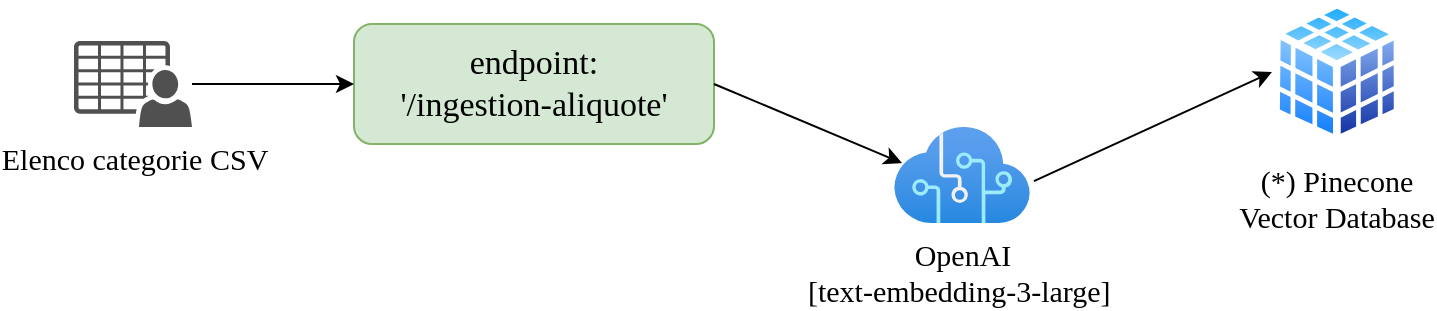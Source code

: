 <mxfile version="24.8.6" pages="3">
  <diagram name="Ingestion" id="m6JmGYp1XyEkPNe5IdxY">
    <mxGraphModel dx="1434" dy="738" grid="0" gridSize="10" guides="1" tooltips="1" connect="1" arrows="1" fold="1" page="1" pageScale="1" pageWidth="827" pageHeight="1169" math="0" shadow="0">
      <root>
        <mxCell id="0" />
        <mxCell id="1" parent="0" />
        <mxCell id="-UzfWRkVp_ODvTFuDkCL-1" value="&lt;font face=&quot;Comic Sans MS&quot;&gt;&lt;span style=&quot;font-size: 17px;&quot;&gt;endpoint:&lt;br&gt;&#39;/ingestion-aliquote&#39;&lt;/span&gt;&lt;/font&gt;" style="rounded=1;whiteSpace=wrap;html=1;fillColor=#d5e8d4;strokeColor=#82b366;" vertex="1" parent="1">
          <mxGeometry x="239" y="88" width="180" height="60" as="geometry" />
        </mxCell>
        <mxCell id="-UzfWRkVp_ODvTFuDkCL-2" value="&lt;font style=&quot;font-size: 15px;&quot;&gt;(*) Pinecone&lt;br&gt;Vector Database&lt;/font&gt;" style="image;aspect=fixed;perimeter=ellipsePerimeter;html=1;align=center;shadow=0;dashed=0;spacingTop=3;image=img/lib/active_directory/database_cube.svg;fontSize=15;fontFamily=Comic Sans MS;" vertex="1" parent="1">
          <mxGeometry x="698" y="76" width="64.8" height="72" as="geometry" />
        </mxCell>
        <mxCell id="-UzfWRkVp_ODvTFuDkCL-4" value="Elenco categorie CSV" style="sketch=0;pointerEvents=1;shadow=0;dashed=0;html=1;strokeColor=none;fillColor=#505050;labelPosition=center;verticalLabelPosition=bottom;verticalAlign=top;outlineConnect=0;align=center;shape=mxgraph.office.users.csv_file;fontSize=15;fontFamily=Comic Sans MS;" vertex="1" parent="1">
          <mxGeometry x="99" y="96.5" width="59" height="43" as="geometry" />
        </mxCell>
        <mxCell id="-UzfWRkVp_ODvTFuDkCL-5" value="" style="endArrow=classic;html=1;rounded=0;entryX=0;entryY=0.5;entryDx=0;entryDy=0;" edge="1" parent="1" source="-UzfWRkVp_ODvTFuDkCL-4" target="-UzfWRkVp_ODvTFuDkCL-1">
          <mxGeometry width="50" height="50" relative="1" as="geometry">
            <mxPoint x="339" y="406.5" as="sourcePoint" />
            <mxPoint x="389" y="356.5" as="targetPoint" />
          </mxGeometry>
        </mxCell>
        <mxCell id="-UzfWRkVp_ODvTFuDkCL-6" value="OpenAI&lt;br&gt;[text-embedding-3-large]&amp;nbsp;" style="image;aspect=fixed;html=1;points=[];align=center;fontSize=15;image=img/lib/azure2/ai_machine_learning/Cognitive_Services.svg;fontFamily=Comic Sans MS;" vertex="1" parent="1">
          <mxGeometry x="509" y="139.5" width="68" height="48" as="geometry" />
        </mxCell>
        <mxCell id="-UzfWRkVp_ODvTFuDkCL-7" value="" style="endArrow=classic;html=1;rounded=0;exitX=1;exitY=0.5;exitDx=0;exitDy=0;entryX=0.059;entryY=0.375;entryDx=0;entryDy=0;entryPerimeter=0;" edge="1" parent="1" source="-UzfWRkVp_ODvTFuDkCL-1" target="-UzfWRkVp_ODvTFuDkCL-6">
          <mxGeometry width="50" height="50" relative="1" as="geometry">
            <mxPoint x="599" y="406.5" as="sourcePoint" />
            <mxPoint x="649" y="356.5" as="targetPoint" />
          </mxGeometry>
        </mxCell>
        <mxCell id="-UzfWRkVp_ODvTFuDkCL-8" value="" style="endArrow=classic;html=1;rounded=0;exitX=1.029;exitY=0.563;exitDx=0;exitDy=0;exitPerimeter=0;entryX=0;entryY=0.5;entryDx=0;entryDy=0;" edge="1" parent="1" source="-UzfWRkVp_ODvTFuDkCL-6" target="-UzfWRkVp_ODvTFuDkCL-2">
          <mxGeometry width="50" height="50" relative="1" as="geometry">
            <mxPoint x="599" y="406.5" as="sourcePoint" />
            <mxPoint x="649" y="356.5" as="targetPoint" />
          </mxGeometry>
        </mxCell>
      </root>
    </mxGraphModel>
  </diagram>
  <diagram id="6ymx0FcLVz9s2ab4wnKk" name="Estrazione">
    <mxGraphModel dx="1509" dy="777" grid="0" gridSize="10" guides="1" tooltips="1" connect="1" arrows="1" fold="1" page="1" pageScale="1" pageWidth="827" pageHeight="1169" math="0" shadow="0">
      <root>
        <mxCell id="0" />
        <mxCell id="1" parent="0" />
        <mxCell id="yusiEZA1E2lj0cyV9SuK-3" value="Delibera comunale PDF" style="dashed=0;outlineConnect=0;html=1;align=center;labelPosition=center;verticalLabelPosition=bottom;verticalAlign=top;shape=mxgraph.webicons.adobe_pdf;fillColor=#F40C0C;gradientColor=#610603;fontSize=15;fontFamily=Comic Sans MS;" vertex="1" parent="1">
          <mxGeometry x="61" y="39.8" width="51.4" height="52.4" as="geometry" />
        </mxCell>
        <mxCell id="yusiEZA1E2lj0cyV9SuK-4" value="&lt;font face=&quot;Comic Sans MS&quot;&gt;&lt;span style=&quot;font-size: 17px;&quot;&gt;endpoint:&lt;/span&gt;&lt;br&gt;&lt;span style=&quot;font-size: 17px;&quot;&gt;&#39;/estrazione_aliquote_ep&#39;&lt;/span&gt;&lt;/font&gt;" style="rounded=1;whiteSpace=wrap;html=1;fillColor=#d5e8d4;strokeColor=#82b366;" vertex="1" parent="1">
          <mxGeometry x="201" y="36" width="220" height="60" as="geometry" />
        </mxCell>
        <mxCell id="yusiEZA1E2lj0cyV9SuK-5" value="" style="endArrow=classic;html=1;rounded=0;entryX=0;entryY=0.5;entryDx=0;entryDy=0;" edge="1" parent="1" target="yusiEZA1E2lj0cyV9SuK-4" source="yusiEZA1E2lj0cyV9SuK-3">
          <mxGeometry width="50" height="50" relative="1" as="geometry">
            <mxPoint x="91" y="65.8" as="sourcePoint" />
            <mxPoint x="601" y="-30.2" as="targetPoint" />
          </mxGeometry>
        </mxCell>
        <mxCell id="yusiEZA1E2lj0cyV9SuK-6" value="" style="endArrow=classic;html=1;rounded=0;exitX=1;exitY=0.5;exitDx=0;exitDy=0;entryX=0.059;entryY=0.496;entryDx=0;entryDy=0;entryPerimeter=0;" edge="1" parent="1" source="yusiEZA1E2lj0cyV9SuK-4" target="yusiEZA1E2lj0cyV9SuK-18">
          <mxGeometry width="50" height="50" relative="1" as="geometry">
            <mxPoint x="551" y="19.8" as="sourcePoint" />
            <mxPoint x="601" y="-30.2" as="targetPoint" />
          </mxGeometry>
        </mxCell>
        <mxCell id="yusiEZA1E2lj0cyV9SuK-7" value="" style="endArrow=classic;html=1;rounded=0;entryX=0;entryY=0.5;entryDx=0;entryDy=0;" edge="1" parent="1" source="yusiEZA1E2lj0cyV9SuK-18" target="yusiEZA1E2lj0cyV9SuK-19">
          <mxGeometry width="50" height="50" relative="1" as="geometry">
            <mxPoint x="541" y="73.8" as="sourcePoint" />
            <mxPoint x="631" y="65.8" as="targetPoint" />
          </mxGeometry>
        </mxCell>
        <mxCell id="yusiEZA1E2lj0cyV9SuK-17" value="" style="endArrow=classic;html=1;rounded=0;entryX=-0.007;entryY=0.433;entryDx=0;entryDy=0;entryPerimeter=0;" edge="1" parent="1" target="yusiEZA1E2lj0cyV9SuK-18">
          <mxGeometry width="50" height="50" relative="1" as="geometry">
            <mxPoint x="541" y="73.8" as="sourcePoint" />
            <mxPoint x="637" y="73.8" as="targetPoint" />
          </mxGeometry>
        </mxCell>
        <mxCell id="yusiEZA1E2lj0cyV9SuK-18" value="OpenAI&lt;br&gt;[gpt-4o-mini]" style="image;aspect=fixed;html=1;points=[];align=center;fontSize=15;image=img/lib/azure2/ai_machine_learning/Cognitive_Services.svg;fontFamily=Comic Sans MS;" vertex="1" parent="1">
          <mxGeometry x="501" y="42" width="68" height="48" as="geometry" />
        </mxCell>
        <mxCell id="yusiEZA1E2lj0cyV9SuK-19" value="&lt;span style=&quot;font-size: 15px; background-color: rgb(251, 251, 251);&quot;&gt;Risultato:&lt;br&gt;Delibera in formato json&lt;/span&gt;" style="shape=image;html=1;verticalAlign=top;verticalLabelPosition=bottom;labelBackgroundColor=#ffffff;imageAspect=0;aspect=fixed;image=https://cdn1.iconfinder.com/data/icons/bootstrap-vol-3/16/filetype-json-128.png;fontFamily=Comic Sans MS;" vertex="1" parent="1">
          <mxGeometry x="671" y="42" width="48" height="48" as="geometry" />
        </mxCell>
        <mxCell id="nbvVQ1OJb4AoP3gJ0L0j-1" value="&lt;span style=&quot;color: rgba(0, 0, 0, 0); font-family: monospace; font-size: 0px; text-align: start;&quot;&gt;%3CmxGraphModel%3E%3Croot%3E%3CmxCell%20id%3D%220%22%2F%3E%3CmxCell%20id%3D%221%22%20parent%3D%220%22%2F%3E%3CmxCell%20id%3D%222%22%20value%3D%22%26lt%3Bspan%20style%3D%26quot%3Bfont-size%3A%2015px%3B%26quot%3B%26gt%3BRisultato%20in%20formato%20json%26lt%3B%2Fspan%26gt%3B%22%20style%3D%22text%3Bhtml%3D1%3Balign%3Dcenter%3BverticalAlign%3Dmiddle%3Bresizable%3D0%3Bpoints%3D%5B%5D%3Bautosize%3D1%3BstrokeColor%3Dnone%3BfillColor%3Dnone%3B%22%20vertex%3D%221%22%20parent%3D%221%22%3E%3CmxGeometry%20x%3D%2240%22%20y%3D%22850%22%20width%3D%22180%22%20height%3D%2230%22%20as%3D%22geometry%22%2F%3E%3C%2FmxCell%3E%3C%2Froot%3E%3C%2FmxGraphModel%3E&lt;/span&gt;" style="dashed=0;outlineConnect=0;html=1;align=center;labelPosition=center;verticalLabelPosition=bottom;verticalAlign=top;shape=mxgraph.webicons.json;gradientColor=#DFDEDE" vertex="1" parent="1">
          <mxGeometry x="129" y="139.8" width="72" height="70" as="geometry" />
        </mxCell>
        <mxCell id="nbvVQ1OJb4AoP3gJ0L0j-2" value="Risultato:" style="text;html=1;align=center;verticalAlign=middle;resizable=0;points=[];autosize=1;strokeColor=none;fillColor=none;fontFamily=Comic Sans MS;fontSize=15;" vertex="1" parent="1">
          <mxGeometry x="31" y="179.8" width="90" height="30" as="geometry" />
        </mxCell>
        <mxCell id="nbvVQ1OJb4AoP3gJ0L0j-3" value="" style="rounded=0;whiteSpace=wrap;html=1;fillColor=#fff2cc;strokeColor=#d6b656;" vertex="1" parent="1">
          <mxGeometry x="41" y="220.8" width="190" height="249" as="geometry" />
        </mxCell>
        <mxCell id="nbvVQ1OJb4AoP3gJ0L0j-4" value="&lt;font face=&quot;Courier New&quot; style=&quot;font-size: 15px;&quot;&gt;&quot;Comune&quot;:&lt;/font&gt;" style="text;html=1;align=left;verticalAlign=middle;resizable=0;points=[];autosize=1;strokeColor=none;fillColor=none;fontStyle=1;fontSize=15;" vertex="1" parent="1">
          <mxGeometry x="51" y="230.8" width="100" height="30" as="geometry" />
        </mxCell>
        <mxCell id="nbvVQ1OJb4AoP3gJ0L0j-5" value="&lt;font face=&quot;Courier New&quot; style=&quot;font-size: 15px;&quot;&gt;&quot;Data&quot;:&lt;/font&gt;" style="text;html=1;align=left;verticalAlign=middle;resizable=0;points=[];autosize=1;strokeColor=none;fillColor=none;fontStyle=1;fontSize=15;" vertex="1" parent="1">
          <mxGeometry x="51" y="260.8" width="90" height="30" as="geometry" />
        </mxCell>
        <mxCell id="nbvVQ1OJb4AoP3gJ0L0j-6" value="&lt;font face=&quot;Courier New&quot; style=&quot;font-size: 15px;&quot;&gt;&quot;Aliquote&quot;: [&lt;/font&gt;" style="text;html=1;align=left;verticalAlign=middle;resizable=0;points=[];autosize=1;strokeColor=none;fillColor=none;fontStyle=1;fontSize=15;" vertex="1" parent="1">
          <mxGeometry x="51" y="290.8" width="140" height="30" as="geometry" />
        </mxCell>
        <mxCell id="nbvVQ1OJb4AoP3gJ0L0j-7" value="&lt;font face=&quot;Courier New&quot; style=&quot;font-size: 15px;&quot;&gt;]&lt;/font&gt;" style="text;html=1;align=left;verticalAlign=middle;resizable=0;points=[];autosize=1;strokeColor=none;fillColor=none;fontStyle=1;fontSize=15;" vertex="1" parent="1">
          <mxGeometry x="51" y="430.8" width="30" height="30" as="geometry" />
        </mxCell>
        <mxCell id="nbvVQ1OJb4AoP3gJ0L0j-8" value="&lt;font face=&quot;Courier New&quot; style=&quot;font-size: 15px;&quot;&gt;{&lt;/font&gt;" style="text;html=1;align=left;verticalAlign=middle;resizable=0;points=[];autosize=1;strokeColor=none;fillColor=none;fontStyle=1;fontSize=15;" vertex="1" parent="1">
          <mxGeometry x="67" y="320.8" width="30" height="30" as="geometry" />
        </mxCell>
        <mxCell id="nbvVQ1OJb4AoP3gJ0L0j-9" value="&lt;font face=&quot;Courier New&quot; style=&quot;font-size: 15px;&quot;&gt;},......&lt;/font&gt;" style="text;html=1;align=left;verticalAlign=middle;resizable=0;points=[];autosize=1;strokeColor=none;fillColor=none;fontStyle=1;fontSize=15;" vertex="1" parent="1">
          <mxGeometry x="67" y="400.8" width="100" height="30" as="geometry" />
        </mxCell>
        <mxCell id="nbvVQ1OJb4AoP3gJ0L0j-10" value="&lt;font face=&quot;Courier New&quot; style=&quot;font-size: 15px;&quot;&gt;&quot;Valore&quot;: ,&lt;/font&gt;" style="text;html=1;align=left;verticalAlign=middle;resizable=0;points=[];autosize=1;strokeColor=none;fillColor=none;fontStyle=1;fontSize=15;" vertex="1" parent="1">
          <mxGeometry x="77" y="340.8" width="120" height="30" as="geometry" />
        </mxCell>
        <mxCell id="nbvVQ1OJb4AoP3gJ0L0j-11" value="&lt;font face=&quot;Courier New&quot; style=&quot;font-size: 15px;&quot;&gt;&quot;Descrizione&quot;: ,&lt;/font&gt;" style="text;html=1;align=left;verticalAlign=middle;resizable=0;points=[];autosize=1;strokeColor=none;fillColor=none;fontStyle=1;fontSize=15;" vertex="1" parent="1">
          <mxGeometry x="77" y="370.8" width="170" height="30" as="geometry" />
        </mxCell>
      </root>
    </mxGraphModel>
  </diagram>
  <diagram id="Zv0uenaiS-gVsX_S4fQL" name="Classificazione">
    <mxGraphModel dx="1434" dy="738" grid="0" gridSize="10" guides="1" tooltips="1" connect="1" arrows="1" fold="1" page="1" pageScale="1" pageWidth="827" pageHeight="1169" math="0" shadow="0">
      <root>
        <mxCell id="0" />
        <mxCell id="1" parent="0" />
        <mxCell id="7htAbdXN-yCOujHd_1re-3" value="&lt;font face=&quot;Comic Sans MS&quot;&gt;&lt;span style=&quot;font-size: 17px;&quot;&gt;endpoint:&lt;/span&gt;&lt;br&gt;&lt;span style=&quot;font-size: 17px;&quot;&gt;&#39;/classificazione_aliquote_ep&#39;&lt;/span&gt;&lt;/font&gt;" style="rounded=1;whiteSpace=wrap;html=1;fillColor=#d5e8d4;strokeColor=#82b366;" vertex="1" parent="1">
          <mxGeometry x="15" y="154" width="261" height="60" as="geometry" />
        </mxCell>
        <mxCell id="7htAbdXN-yCOujHd_1re-4" value="&lt;font style=&quot;font-size: 14px;&quot;&gt;(*)&amp;nbsp;Pinecone Vector DB&lt;/font&gt;&lt;div style=&quot;font-size: 14px;&quot;&gt;&lt;font style=&quot;font-size: 14px;&quot;&gt;creato da&amp;nbsp;&lt;br style=&quot;font-size: 14px;&quot;&gt;&lt;/font&gt;&lt;span style=&quot;text-wrap-mode: wrap; background-color: rgb(251, 251, 251); font-size: 14px;&quot;&gt;&lt;font style=&quot;font-size: 14px;&quot;&gt;&lt;b style=&quot;font-size: 14px;&quot;&gt;ingestion-aliquote&lt;/b&gt;&lt;/font&gt;&lt;/span&gt;&lt;/div&gt;" style="image;aspect=fixed;perimeter=ellipsePerimeter;html=1;align=center;shadow=0;dashed=0;spacingTop=3;image=img/lib/active_directory/database_cube.svg;fontSize=14;fontFamily=Comic Sans MS;" vertex="1" parent="1">
          <mxGeometry x="400" y="288" width="64.8" height="72" as="geometry" />
        </mxCell>
        <mxCell id="7htAbdXN-yCOujHd_1re-5" value="OpenAI&lt;br&gt;[text-embedding-3-large]&amp;nbsp;" style="image;aspect=fixed;html=1;points=[];align=center;fontSize=15;image=img/lib/azure2/ai_machine_learning/Cognitive_Services.svg;fontFamily=Comic Sans MS;" vertex="1" parent="1">
          <mxGeometry x="78.6" y="300" width="68" height="48" as="geometry" />
        </mxCell>
        <mxCell id="7htAbdXN-yCOujHd_1re-9" value="OpenAI&lt;br&gt;[gpt-4o-mini]" style="image;aspect=fixed;html=1;points=[];align=center;fontSize=15;image=img/lib/azure2/ai_machine_learning/Cognitive_Services.svg;fontFamily=Comic Sans MS;" vertex="1" parent="1">
          <mxGeometry x="78.6" y="463.5" width="68" height="48" as="geometry" />
        </mxCell>
        <mxCell id="7htAbdXN-yCOujHd_1re-11" value="&lt;font face=&quot;Comic Sans MS&quot; style=&quot;font-size: 14px;&quot;&gt;&lt;b&gt;RAG&lt;/b&gt;:&amp;nbsp;&lt;/font&gt;&lt;span style=&quot;font-family: &amp;quot;Comic Sans MS&amp;quot;;&quot;&gt;per ogni aliquota della delibera&lt;br&gt;&lt;/span&gt;&lt;font face=&quot;Comic Sans MS&quot; style=&quot;font-size: 14px;&quot;&gt;recupera elenco di &quot;&lt;/font&gt;&lt;b style=&quot;font-family: &amp;quot;Comic Sans MS&amp;quot;; background-color: initial;&quot;&gt;Matches&lt;/b&gt;&lt;span style=&quot;font-family: &amp;quot;Comic Sans MS&amp;quot;; background-color: initial;&quot;&gt;&quot;&lt;/span&gt;&lt;span style=&quot;font-family: &amp;quot;Comic Sans MS&amp;quot;; background-color: initial;&quot;&gt;&amp;nbsp;&lt;/span&gt;" style="text;html=1;align=left;verticalAlign=middle;resizable=0;points=[];autosize=1;strokeColor=none;fillColor=none;fontSize=14;" vertex="1" parent="1">
          <mxGeometry x="158.6" y="269" width="260" height="50" as="geometry" />
        </mxCell>
        <mxCell id="7htAbdXN-yCOujHd_1re-12" value="" style="rounded=0;whiteSpace=wrap;html=1;fillColor=#fff2cc;strokeColor=#d6b656;" vertex="1" parent="1">
          <mxGeometry x="530" y="120" width="282" height="652" as="geometry" />
        </mxCell>
        <mxCell id="7htAbdXN-yCOujHd_1re-13" value="R&lt;span style=&quot;background-color: initial;&quot;&gt;isultato&lt;/span&gt;" style="dashed=0;outlineConnect=0;html=1;align=center;labelPosition=center;verticalLabelPosition=bottom;verticalAlign=top;shape=mxgraph.webicons.json;gradientColor=#DFDEDE;fontSize=15;fontFamily=Comic Sans MS;" vertex="1" parent="1">
          <mxGeometry x="75.0" y="622.5" width="70" height="68" as="geometry" />
        </mxCell>
        <mxCell id="7htAbdXN-yCOujHd_1re-14" value="" style="endArrow=classic;html=1;rounded=0;" edge="1" parent="1" target="7htAbdXN-yCOujHd_1re-9">
          <mxGeometry width="50" height="50" relative="1" as="geometry">
            <mxPoint x="113" y="390" as="sourcePoint" />
            <mxPoint x="318.2" y="589.498" as="targetPoint" />
          </mxGeometry>
        </mxCell>
        <mxCell id="7htAbdXN-yCOujHd_1re-15" value="&lt;span style=&quot;color: rgba(0, 0, 0, 0); font-family: monospace; font-size: 0px; text-align: start;&quot;&gt;%3CmxGraphModel%3E%3Croot%3E%3CmxCell%20id%3D%220%22%2F%3E%3CmxCell%20id%3D%221%22%20parent%3D%220%22%2F%3E%3CmxCell%20id%3D%222%22%20value%3D%22%26lt%3Bspan%20style%3D%26quot%3Bfont-size%3A%2015px%3B%26quot%3B%26gt%3BRisultato%20in%20formato%20json%26lt%3B%2Fspan%26gt%3B%22%20style%3D%22text%3Bhtml%3D1%3Balign%3Dcenter%3BverticalAlign%3Dmiddle%3Bresizable%3D0%3Bpoints%3D%5B%5D%3Bautosize%3D1%3BstrokeColor%3Dnone%3BfillColor%3Dnone%3B%22%20vertex%3D%221%22%20parent%3D%221%22%3E%3CmxGeometry%20x%3D%2240%22%20y%3D%22850%22%20width%3D%22180%22%20height%3D%2230%22%20as%3D%22geometry%22%2F%3E%3C%2FmxCell%3E%3C%2Froot%3E%3C%2FmxGraphModel%3E&lt;/span&gt;" style="dashed=0;outlineConnect=0;html=1;align=center;labelPosition=center;verticalLabelPosition=bottom;verticalAlign=top;shape=mxgraph.webicons.json;gradientColor=#DFDEDE" vertex="1" parent="1">
          <mxGeometry x="611" y="62" width="54" height="48" as="geometry" />
        </mxCell>
        <mxCell id="7htAbdXN-yCOujHd_1re-16" value="Risultato:" style="text;html=1;align=center;verticalAlign=middle;resizable=0;points=[];autosize=1;strokeColor=none;fillColor=none;fontFamily=Comic Sans MS;fontSize=15;" vertex="1" parent="1">
          <mxGeometry x="522" y="80" width="90" height="30" as="geometry" />
        </mxCell>
        <mxCell id="kX3afe5S1jeDLR4MLVPp-1" value="&lt;font face=&quot;Courier New&quot;&gt;[&lt;/font&gt;" style="text;html=1;align=left;verticalAlign=middle;resizable=0;points=[];autosize=1;strokeColor=none;fillColor=none;fontStyle=1" vertex="1" parent="1">
          <mxGeometry x="532" y="120" width="30" height="30" as="geometry" />
        </mxCell>
        <mxCell id="QCBDvXv3Vac5M-fjnHUn-1" value="&lt;font face=&quot;Courier New&quot;&gt;&quot;Aliquota&quot;: {&lt;/font&gt;" style="text;html=1;align=left;verticalAlign=middle;resizable=0;points=[];autosize=1;strokeColor=none;fillColor=none;fontStyle=1" vertex="1" parent="1">
          <mxGeometry x="567" y="172" width="120" height="30" as="geometry" />
        </mxCell>
        <mxCell id="RyWkS8wVU2BMj3JUCF58-1" value="&lt;font face=&quot;Courier New&quot;&gt;{&lt;/font&gt;" style="text;html=1;align=left;verticalAlign=middle;resizable=0;points=[];autosize=1;strokeColor=none;fillColor=none;fontStyle=1" vertex="1" parent="1">
          <mxGeometry x="551" y="150" width="30" height="30" as="geometry" />
        </mxCell>
        <mxCell id="KCoEBGkounyTyU3-b22a-1" value="&lt;font face=&quot;Courier New&quot;&gt;},&lt;/font&gt;" style="text;html=1;align=left;verticalAlign=middle;resizable=0;points=[];autosize=1;strokeColor=none;fillColor=none;fontStyle=1" vertex="1" parent="1">
          <mxGeometry x="572" y="262" width="40" height="30" as="geometry" />
        </mxCell>
        <mxCell id="KCoEBGkounyTyU3-b22a-2" value="&lt;font face=&quot;Courier New&quot;&gt;&quot;Valore&quot;: ,&lt;/font&gt;" style="text;html=1;align=left;verticalAlign=middle;resizable=0;points=[];autosize=1;strokeColor=none;fillColor=none;fontStyle=1" vertex="1" parent="1">
          <mxGeometry x="582" y="202" width="100" height="30" as="geometry" />
        </mxCell>
        <mxCell id="KCoEBGkounyTyU3-b22a-3" value="&lt;font face=&quot;Courier New&quot;&gt;&quot;Descrizione&quot;: ,&lt;/font&gt;" style="text;html=1;align=left;verticalAlign=middle;resizable=0;points=[];autosize=1;strokeColor=none;fillColor=none;fontStyle=1" vertex="1" parent="1">
          <mxGeometry x="582" y="232" width="140" height="30" as="geometry" />
        </mxCell>
        <mxCell id="n7HKFeS4TmHwrPUyCCHT-1" value="&lt;font face=&quot;Courier New&quot;&gt;&quot;Matches&quot;: [&lt;/font&gt;" style="text;html=1;align=left;verticalAlign=middle;resizable=0;points=[];autosize=1;strokeColor=none;fillColor=none;fontStyle=1" vertex="1" parent="1">
          <mxGeometry x="567" y="302" width="110" height="30" as="geometry" />
        </mxCell>
        <mxCell id="n7HKFeS4TmHwrPUyCCHT-2" value="&lt;font face=&quot;Courier New&quot;&gt;{&lt;/font&gt;" style="text;html=1;align=left;verticalAlign=middle;resizable=0;points=[];autosize=1;strokeColor=none;fillColor=none;fontStyle=1" vertex="1" parent="1">
          <mxGeometry x="581" y="332" width="30" height="30" as="geometry" />
        </mxCell>
        <mxCell id="n7HKFeS4TmHwrPUyCCHT-3" value="&lt;font face=&quot;Courier New&quot;&gt;&quot;Id&quot;: ,&lt;/font&gt;" style="text;html=1;align=left;verticalAlign=middle;resizable=0;points=[];autosize=1;strokeColor=none;fillColor=none;fontStyle=1" vertex="1" parent="1">
          <mxGeometry x="592" y="362" width="70" height="30" as="geometry" />
        </mxCell>
        <mxCell id="n7HKFeS4TmHwrPUyCCHT-4" value="&lt;font face=&quot;Courier New&quot;&gt;&quot;Score&quot;: ,&lt;/font&gt;" style="text;html=1;align=left;verticalAlign=middle;resizable=0;points=[];autosize=1;strokeColor=none;fillColor=none;fontStyle=1" vertex="1" parent="1">
          <mxGeometry x="592" y="392" width="100" height="30" as="geometry" />
        </mxCell>
        <mxCell id="n7HKFeS4TmHwrPUyCCHT-5" value="&lt;font face=&quot;Courier New&quot;&gt;&quot;imuCodAlq_Codice&quot;: ,&lt;/font&gt;" style="text;html=1;align=left;verticalAlign=middle;resizable=0;points=[];autosize=1;strokeColor=none;fillColor=none;fontStyle=1" vertex="1" parent="1">
          <mxGeometry x="592" y="422" width="170" height="30" as="geometry" />
        </mxCell>
        <mxCell id="n7HKFeS4TmHwrPUyCCHT-6" value="&lt;font face=&quot;Courier New&quot;&gt;&quot;imuCodAlq_Sub&quot;: ,&lt;/font&gt;" style="text;html=1;align=left;verticalAlign=middle;resizable=0;points=[];autosize=1;strokeColor=none;fillColor=none;fontStyle=1" vertex="1" parent="1">
          <mxGeometry x="592" y="452" width="150" height="30" as="geometry" />
        </mxCell>
        <mxCell id="n7HKFeS4TmHwrPUyCCHT-7" value="&lt;font face=&quot;Courier New&quot;&gt;&quot;imuCodAlq_Descrizione&quot;: ,&lt;/font&gt;" style="text;html=1;align=left;verticalAlign=middle;resizable=0;points=[];autosize=1;strokeColor=none;fillColor=none;fontStyle=1" vertex="1" parent="1">
          <mxGeometry x="592" y="482" width="210" height="30" as="geometry" />
        </mxCell>
        <mxCell id="rcrS_EU6JHf_fG-I0Qp0-1" value="&lt;font face=&quot;Courier New&quot;&gt;}, ......&lt;/font&gt;" style="text;html=1;align=left;verticalAlign=middle;resizable=0;points=[];autosize=1;strokeColor=none;fillColor=none;fontStyle=1" vertex="1" parent="1">
          <mxGeometry x="582" y="512" width="90" height="30" as="geometry" />
        </mxCell>
        <mxCell id="rcrS_EU6JHf_fG-I0Qp0-2" value="&lt;font face=&quot;Courier New&quot;&gt;&quot;classification_evaluation&quot;: {&lt;/font&gt;" style="text;html=1;align=left;verticalAlign=middle;resizable=0;points=[];autosize=1;strokeColor=none;fillColor=none;fontStyle=1" vertex="1" parent="1">
          <mxGeometry x="567" y="562" width="240" height="30" as="geometry" />
        </mxCell>
        <mxCell id="rcrS_EU6JHf_fG-I0Qp0-3" value="&lt;font face=&quot;Courier New&quot;&gt;}&lt;/font&gt;" style="text;html=1;align=left;verticalAlign=middle;resizable=0;points=[];autosize=1;strokeColor=none;fillColor=none;fontStyle=1" vertex="1" parent="1">
          <mxGeometry x="567" y="702" width="30" height="30" as="geometry" />
        </mxCell>
        <mxCell id="rcrS_EU6JHf_fG-I0Qp0-4" value="&lt;font face=&quot;Courier New&quot;&gt;&quot;CategoriaTrovata&quot;: bool ,&lt;/font&gt;" style="text;html=1;align=left;verticalAlign=middle;resizable=0;points=[];autosize=1;strokeColor=none;fillColor=none;fontStyle=1" vertex="1" parent="1">
          <mxGeometry x="582" y="592" width="210" height="30" as="geometry" />
        </mxCell>
        <mxCell id="rcrS_EU6JHf_fG-I0Qp0-6" value="&lt;font face=&quot;Courier New&quot;&gt;&quot;imuCodAlq_Codice&quot;: ,&lt;/font&gt;" style="text;html=1;align=left;verticalAlign=middle;resizable=0;points=[];autosize=1;strokeColor=none;fillColor=none;fontStyle=1" vertex="1" parent="1">
          <mxGeometry x="582" y="622" width="170" height="30" as="geometry" />
        </mxCell>
        <mxCell id="rcrS_EU6JHf_fG-I0Qp0-7" value="&lt;font face=&quot;Courier New&quot;&gt;&quot;imuCodAlq_Sub&quot;: ,&lt;/font&gt;" style="text;html=1;align=left;verticalAlign=middle;resizable=0;points=[];autosize=1;strokeColor=none;fillColor=none;fontStyle=1" vertex="1" parent="1">
          <mxGeometry x="582" y="652" width="150" height="30" as="geometry" />
        </mxCell>
        <mxCell id="rcrS_EU6JHf_fG-I0Qp0-8" value="&lt;font face=&quot;Courier New&quot;&gt;&quot;imuCodAlq_Descrizione&quot;: ,&lt;/font&gt;" style="text;html=1;align=left;verticalAlign=middle;resizable=0;points=[];autosize=1;strokeColor=none;fillColor=none;fontStyle=1" vertex="1" parent="1">
          <mxGeometry x="582" y="682" width="210" height="30" as="geometry" />
        </mxCell>
        <mxCell id="28_w7BuJTAVwXGOT9Y0s-1" value="&lt;font face=&quot;Courier New&quot;&gt;],&lt;/font&gt;" style="text;html=1;align=left;verticalAlign=middle;resizable=0;points=[];autosize=1;strokeColor=none;fillColor=none;fontStyle=1" vertex="1" parent="1">
          <mxGeometry x="567" y="532" width="40" height="30" as="geometry" />
        </mxCell>
        <mxCell id="28_w7BuJTAVwXGOT9Y0s-2" value="&lt;font face=&quot;Courier New&quot;&gt;},.......&lt;/font&gt;" style="text;html=1;align=left;verticalAlign=middle;resizable=0;points=[];autosize=1;strokeColor=none;fillColor=none;fontStyle=1" vertex="1" parent="1">
          <mxGeometry x="551" y="722" width="90" height="30" as="geometry" />
        </mxCell>
        <mxCell id="28_w7BuJTAVwXGOT9Y0s-3" value="&lt;font face=&quot;Courier New&quot;&gt;]&lt;/font&gt;" style="text;html=1;align=left;verticalAlign=middle;resizable=0;points=[];autosize=1;strokeColor=none;fillColor=none;fontStyle=1" vertex="1" parent="1">
          <mxGeometry x="539" y="742" width="30" height="30" as="geometry" />
        </mxCell>
        <mxCell id="U5HRwge-RO5a7hhTbb7--2" value="" style="endArrow=classic;html=1;rounded=0;entryX=0.383;entryY=0;entryDx=0;entryDy=0;entryPerimeter=0;" edge="1" parent="1" target="7htAbdXN-yCOujHd_1re-3">
          <mxGeometry width="50" height="50" relative="1" as="geometry">
            <mxPoint x="115" y="82" as="sourcePoint" />
            <mxPoint x="435" y="380" as="targetPoint" />
          </mxGeometry>
        </mxCell>
        <mxCell id="U5HRwge-RO5a7hhTbb7--3" value="" style="endArrow=classic;html=1;rounded=0;entryX=0.565;entryY=-0.083;entryDx=0;entryDy=0;entryPerimeter=0;" edge="1" parent="1" target="7htAbdXN-yCOujHd_1re-5">
          <mxGeometry width="50" height="50" relative="1" as="geometry">
            <mxPoint x="117" y="219" as="sourcePoint" />
            <mxPoint x="435" y="380" as="targetPoint" />
          </mxGeometry>
        </mxCell>
        <mxCell id="U5HRwge-RO5a7hhTbb7--4" value="" style="endArrow=classic;startArrow=classic;html=1;rounded=0;exitX=1.006;exitY=0.583;exitDx=0;exitDy=0;exitPerimeter=0;" edge="1" parent="1" source="7htAbdXN-yCOujHd_1re-5">
          <mxGeometry width="50" height="50" relative="1" as="geometry">
            <mxPoint x="385" y="430" as="sourcePoint" />
            <mxPoint x="396" y="328" as="targetPoint" />
          </mxGeometry>
        </mxCell>
        <mxCell id="U5HRwge-RO5a7hhTbb7--5" value="Sceglie &lt;u style=&quot;font-size: 14px;&quot;&gt;&lt;b style=&quot;font-size: 14px;&quot;&gt;uno&lt;/b&gt;&lt;/u&gt; tra gli elementi di &quot;&lt;b style=&quot;font-size: 14px;&quot;&gt;Matches&lt;/b&gt;&quot;&lt;br style=&quot;font-size: 14px;&quot;&gt;in base alla &quot;&lt;b style=&quot;font-size: 14px;&quot;&gt;Descrizione&lt;/b&gt;&quot; e crea oggetto&lt;br style=&quot;font-size: 14px;&quot;&gt;&quot;&lt;b style=&quot;font-size: 14px;&quot;&gt;classification_evaluation&lt;/b&gt;&quot;" style="text;html=1;align=left;verticalAlign=middle;resizable=0;points=[];autosize=1;strokeColor=none;fillColor=none;fontFamily=Comic Sans MS;fontSize=14;" vertex="1" parent="1">
          <mxGeometry x="176" y="463.5" width="290" height="60" as="geometry" />
        </mxCell>
        <mxCell id="U5HRwge-RO5a7hhTbb7--9" value="" style="endArrow=classic;html=1;rounded=0;" edge="1" parent="1">
          <mxGeometry width="50" height="50" relative="1" as="geometry">
            <mxPoint x="106" y="560.5" as="sourcePoint" />
            <mxPoint x="106" y="620.5" as="targetPoint" />
          </mxGeometry>
        </mxCell>
        <mxCell id="U5HRwge-RO5a7hhTbb7--10" value="&lt;span style=&quot;font-family: &amp;quot;Comic Sans MS&amp;quot;; font-size: 15px; text-align: left;&quot;&gt;Delibera in formato json &lt;br&gt;(prodotto da &lt;b&gt;estrazione_aliquote_ep&lt;/b&gt;)&lt;/span&gt;" style="text;html=1;align=center;verticalAlign=middle;resizable=0;points=[];autosize=1;strokeColor=none;fillColor=none;" vertex="1" parent="1">
          <mxGeometry x="143.6" y="41" width="290" height="50" as="geometry" />
        </mxCell>
        <mxCell id="fv7ZHXfwp70tNa3U1S1g-1" value="" style="dashed=0;outlineConnect=0;html=1;align=center;labelPosition=center;verticalLabelPosition=bottom;verticalAlign=top;shape=mxgraph.webicons.json;gradientColor=#DFDEDE;fontSize=15;fontFamily=Comic Sans MS;" vertex="1" parent="1">
          <mxGeometry x="78.6" y="23" width="70" height="68" as="geometry" />
        </mxCell>
      </root>
    </mxGraphModel>
  </diagram>
</mxfile>
